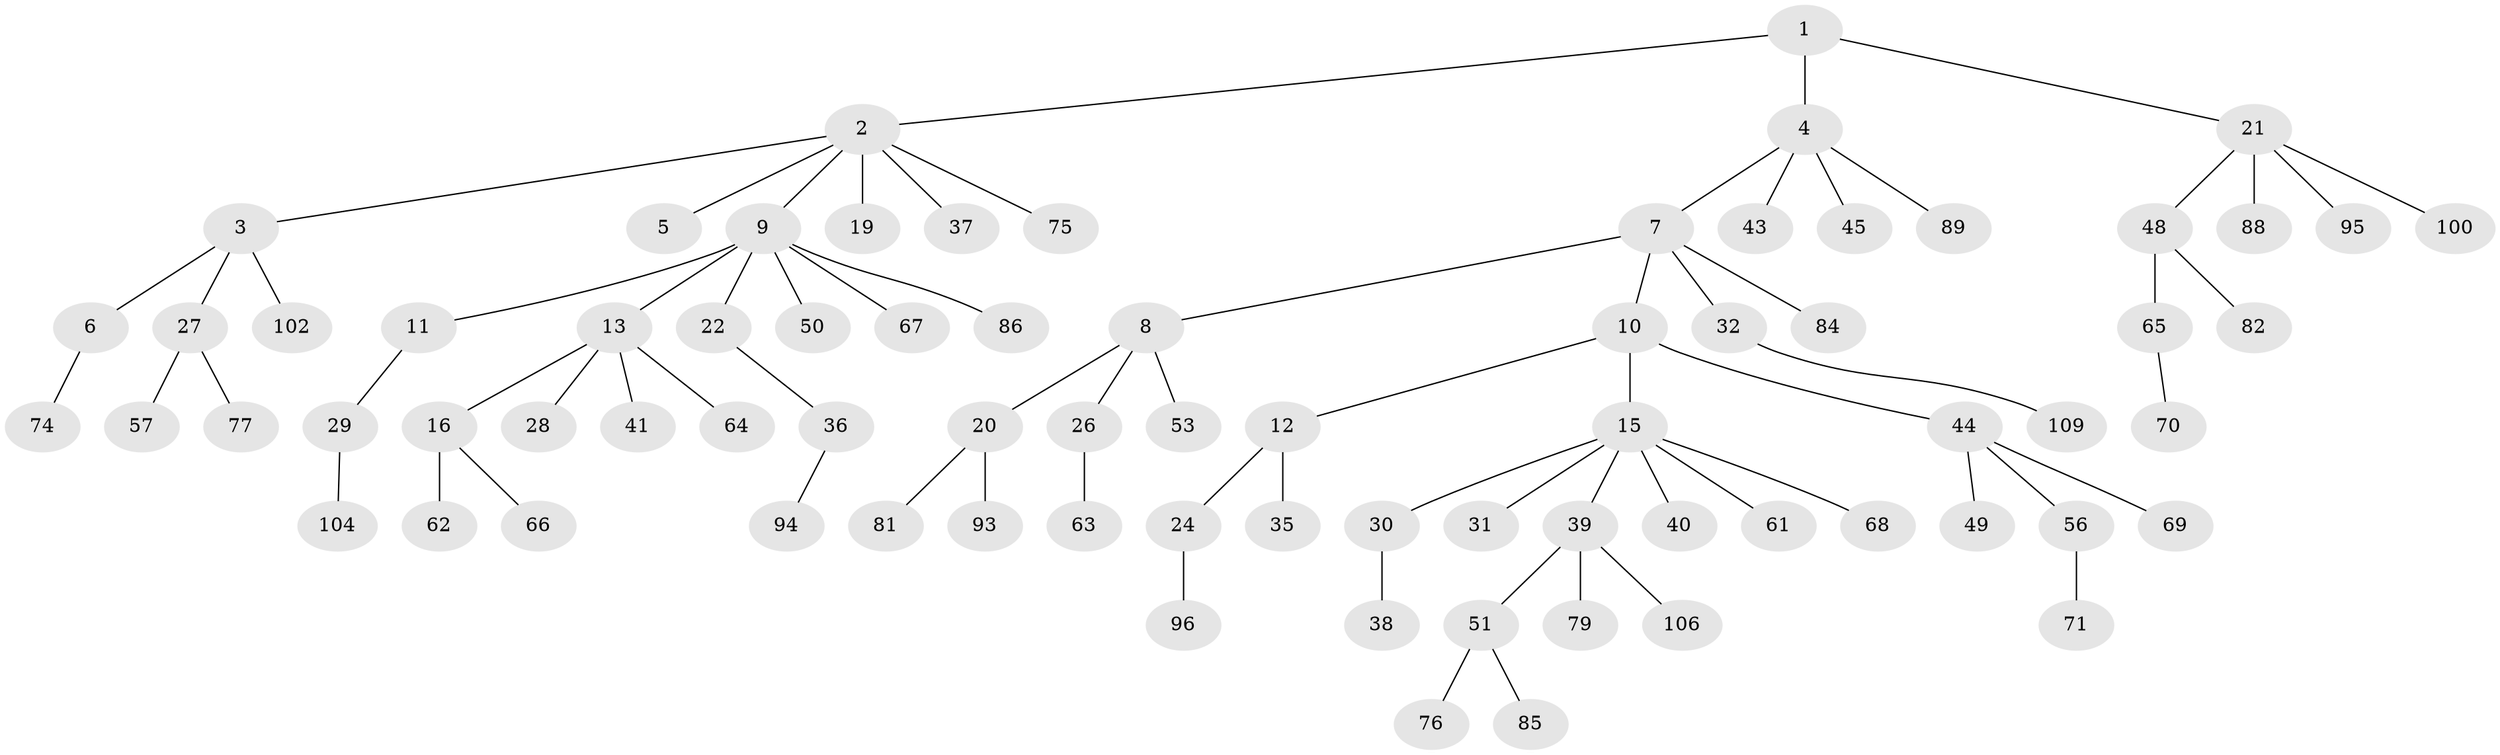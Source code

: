 // Generated by graph-tools (version 1.1) at 2025/24/03/03/25 07:24:06]
// undirected, 76 vertices, 75 edges
graph export_dot {
graph [start="1"]
  node [color=gray90,style=filled];
  1;
  2 [super="+52"];
  3 [super="+78"];
  4 [super="+58"];
  5;
  6 [super="+73"];
  7 [super="+14"];
  8 [super="+60"];
  9 [super="+17"];
  10 [super="+34"];
  11;
  12 [super="+23"];
  13 [super="+55"];
  15 [super="+25"];
  16 [super="+18"];
  19 [super="+80"];
  20 [super="+33"];
  21 [super="+87"];
  22 [super="+42"];
  24 [super="+54"];
  26 [super="+91"];
  27;
  28;
  29 [super="+99"];
  30;
  31;
  32;
  35;
  36 [super="+59"];
  37;
  38 [super="+97"];
  39 [super="+46"];
  40;
  41;
  43;
  44 [super="+47"];
  45;
  48;
  49;
  50;
  51 [super="+107"];
  53 [super="+108"];
  56;
  57;
  61;
  62;
  63 [super="+101"];
  64;
  65 [super="+72"];
  66 [super="+98"];
  67;
  68;
  69;
  70 [super="+92"];
  71 [super="+83"];
  74;
  75;
  76;
  77;
  79 [super="+103"];
  81;
  82;
  84;
  85 [super="+90"];
  86;
  88;
  89;
  93;
  94;
  95;
  96;
  100;
  102 [super="+105"];
  104;
  106;
  109;
  1 -- 2;
  1 -- 4;
  1 -- 21;
  2 -- 3;
  2 -- 5;
  2 -- 9;
  2 -- 19;
  2 -- 37;
  2 -- 75;
  3 -- 6;
  3 -- 27;
  3 -- 102;
  4 -- 7;
  4 -- 43;
  4 -- 45;
  4 -- 89;
  6 -- 74;
  7 -- 8;
  7 -- 10;
  7 -- 32;
  7 -- 84;
  8 -- 20;
  8 -- 26;
  8 -- 53;
  9 -- 11;
  9 -- 13;
  9 -- 22;
  9 -- 67;
  9 -- 50;
  9 -- 86;
  10 -- 12;
  10 -- 15;
  10 -- 44;
  11 -- 29;
  12 -- 24;
  12 -- 35;
  13 -- 16;
  13 -- 28;
  13 -- 41;
  13 -- 64;
  15 -- 68;
  15 -- 39;
  15 -- 40;
  15 -- 31;
  15 -- 61;
  15 -- 30;
  16 -- 66;
  16 -- 62;
  20 -- 93;
  20 -- 81;
  21 -- 48;
  21 -- 95;
  21 -- 88;
  21 -- 100;
  22 -- 36;
  24 -- 96;
  26 -- 63;
  27 -- 57;
  27 -- 77;
  29 -- 104;
  30 -- 38;
  32 -- 109;
  36 -- 94;
  39 -- 106;
  39 -- 51;
  39 -- 79;
  44 -- 49;
  44 -- 69;
  44 -- 56;
  48 -- 65;
  48 -- 82;
  51 -- 76;
  51 -- 85;
  56 -- 71;
  65 -- 70;
}
